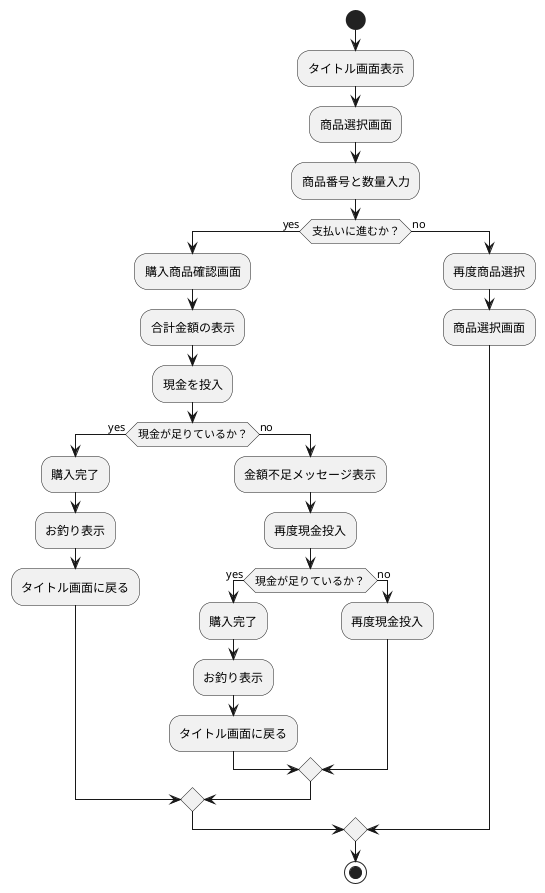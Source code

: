 @startuml
start
:タイトル画面表示;
:商品選択画面;
:商品番号と数量入力;
if (支払いに進むか？) then (yes)
  :購入商品確認画面;
  :合計金額の表示;
  :現金を投入;
  if (現金が足りているか？) then (yes)
    :購入完了;
    :お釣り表示;
    :タイトル画面に戻る;
  else (no)
    :金額不足メッセージ表示;
    :再度現金投入;
    if (現金が足りているか？) then (yes)
      :購入完了;
      :お釣り表示;
      :タイトル画面に戻る;
    else (no)
      :再度現金投入;
    endif
  endif
else (no)
  :再度商品選択;
  :商品選択画面;
endif
stop
@enduml
